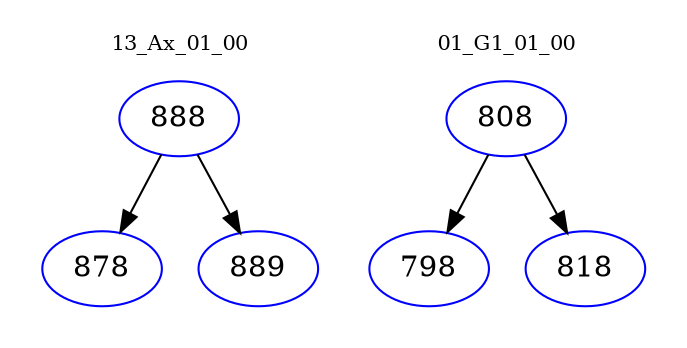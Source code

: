 digraph{
subgraph cluster_0 {
color = white
label = "13_Ax_01_00";
fontsize=10;
T0_888 [label="888", color="blue"]
T0_888 -> T0_878 [color="black"]
T0_878 [label="878", color="blue"]
T0_888 -> T0_889 [color="black"]
T0_889 [label="889", color="blue"]
}
subgraph cluster_1 {
color = white
label = "01_G1_01_00";
fontsize=10;
T1_808 [label="808", color="blue"]
T1_808 -> T1_798 [color="black"]
T1_798 [label="798", color="blue"]
T1_808 -> T1_818 [color="black"]
T1_818 [label="818", color="blue"]
}
}
